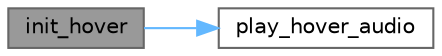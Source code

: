 digraph "init_hover"
{
 // LATEX_PDF_SIZE
  bgcolor="transparent";
  edge [fontname=Helvetica,fontsize=10,labelfontname=Helvetica,labelfontsize=10];
  node [fontname=Helvetica,fontsize=10,shape=box,height=0.2,width=0.4];
  rankdir="LR";
  Node1 [label="init_hover",height=0.2,width=0.4,color="gray40", fillcolor="grey60", style="filled", fontcolor="black",tooltip=" "];
  Node1 -> Node2 [color="steelblue1",style="solid"];
  Node2 [label="play_hover_audio",height=0.2,width=0.4,color="grey40", fillcolor="white", style="filled",URL="$sound_8c.html#a57d534ee1e2bc6ccbd6b927c1a45c388",tooltip=" "];
}
